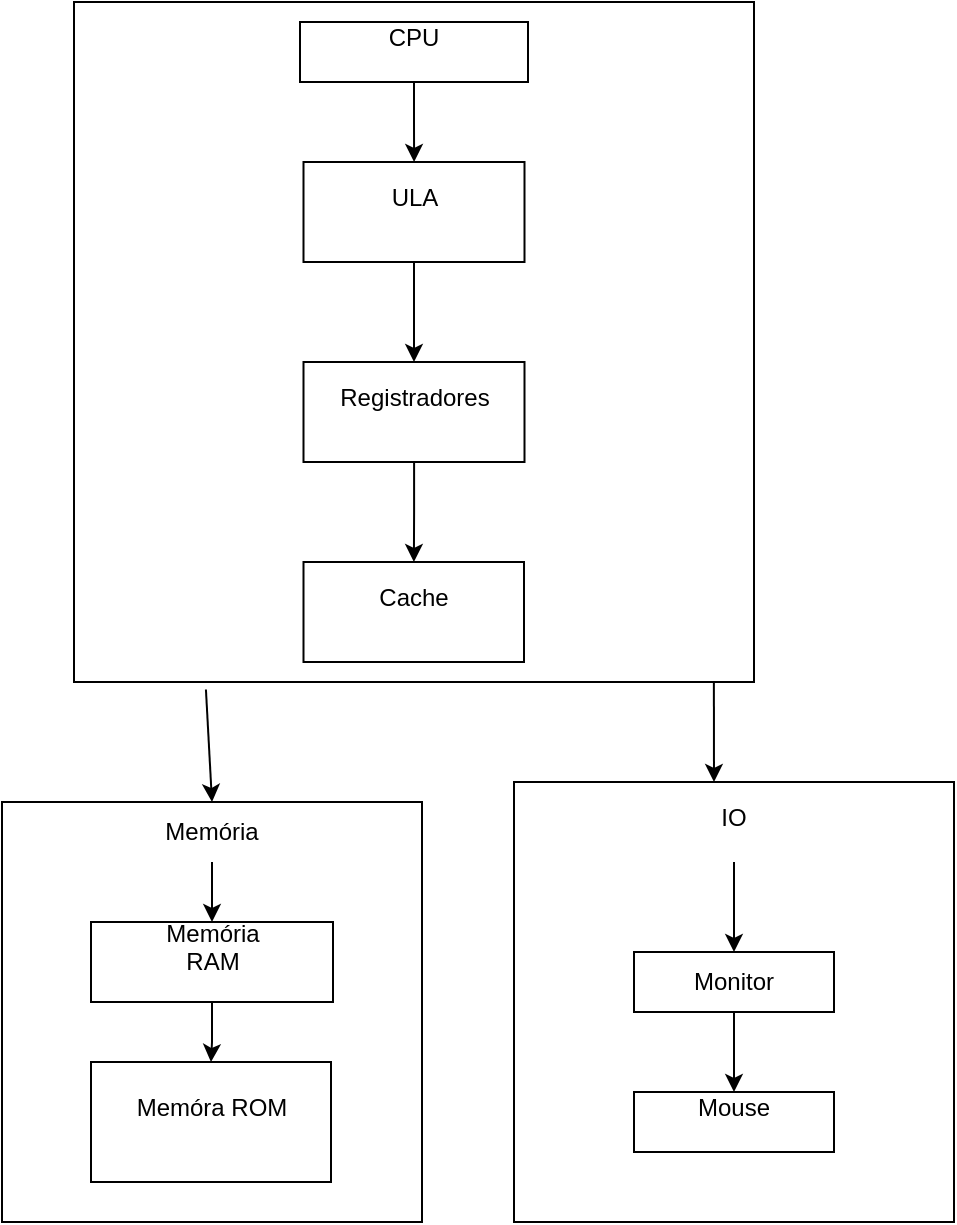 <mxfile version="24.4.8" type="device">
  <diagram id="Lrqs13z_LA0JQ3wVQ034" name="Página-1">
    <mxGraphModel dx="1500" dy="746" grid="1" gridSize="10" guides="1" tooltips="1" connect="1" arrows="1" fold="1" page="1" pageScale="1" pageWidth="827" pageHeight="1169" math="0" shadow="0">
      <root>
        <mxCell id="0" />
        <mxCell id="1" parent="0" />
        <mxCell id="9VfaMMvnSHZSuW2f2SRa-2" value="" style="whiteSpace=wrap;html=1;aspect=fixed;" vertex="1" parent="1">
          <mxGeometry x="240" y="80" width="340" height="340" as="geometry" />
        </mxCell>
        <mxCell id="9VfaMMvnSHZSuW2f2SRa-6" value="" style="edgeStyle=orthogonalEdgeStyle;rounded=0;orthogonalLoop=1;jettySize=auto;html=1;" edge="1" parent="1" source="9VfaMMvnSHZSuW2f2SRa-4" target="9VfaMMvnSHZSuW2f2SRa-5">
          <mxGeometry relative="1" as="geometry" />
        </mxCell>
        <mxCell id="9VfaMMvnSHZSuW2f2SRa-4" value="CPU&lt;div&gt;&lt;br&gt;&lt;/div&gt;" style="rounded=0;whiteSpace=wrap;html=1;" vertex="1" parent="1">
          <mxGeometry x="353" y="90" width="114" height="30" as="geometry" />
        </mxCell>
        <mxCell id="9VfaMMvnSHZSuW2f2SRa-9" value="" style="edgeStyle=orthogonalEdgeStyle;rounded=0;orthogonalLoop=1;jettySize=auto;html=1;" edge="1" parent="1" source="9VfaMMvnSHZSuW2f2SRa-5" target="9VfaMMvnSHZSuW2f2SRa-8">
          <mxGeometry relative="1" as="geometry" />
        </mxCell>
        <mxCell id="9VfaMMvnSHZSuW2f2SRa-5" value="ULA&lt;div&gt;&lt;br&gt;&lt;/div&gt;" style="whiteSpace=wrap;html=1;rounded=0;" vertex="1" parent="1">
          <mxGeometry x="354.75" y="160" width="110.5" height="50" as="geometry" />
        </mxCell>
        <mxCell id="9VfaMMvnSHZSuW2f2SRa-11" value="" style="edgeStyle=orthogonalEdgeStyle;rounded=0;orthogonalLoop=1;jettySize=auto;html=1;" edge="1" parent="1" source="9VfaMMvnSHZSuW2f2SRa-8" target="9VfaMMvnSHZSuW2f2SRa-10">
          <mxGeometry relative="1" as="geometry" />
        </mxCell>
        <mxCell id="9VfaMMvnSHZSuW2f2SRa-8" value="&lt;div&gt;Registradores&lt;/div&gt;&lt;div&gt;&lt;br&gt;&lt;/div&gt;" style="whiteSpace=wrap;html=1;rounded=0;" vertex="1" parent="1">
          <mxGeometry x="354.75" y="260" width="110.5" height="50" as="geometry" />
        </mxCell>
        <mxCell id="9VfaMMvnSHZSuW2f2SRa-10" value="&lt;div&gt;Cache&lt;/div&gt;&lt;div&gt;&lt;br&gt;&lt;/div&gt;" style="whiteSpace=wrap;html=1;rounded=0;" vertex="1" parent="1">
          <mxGeometry x="354.75" y="360" width="110.25" height="50" as="geometry" />
        </mxCell>
        <mxCell id="9VfaMMvnSHZSuW2f2SRa-12" value="" style="endArrow=classic;html=1;rounded=0;exitX=0.194;exitY=1.011;exitDx=0;exitDy=0;exitPerimeter=0;entryX=0.5;entryY=0;entryDx=0;entryDy=0;" edge="1" parent="1" source="9VfaMMvnSHZSuW2f2SRa-2" target="9VfaMMvnSHZSuW2f2SRa-22">
          <mxGeometry relative="1" as="geometry">
            <mxPoint x="440" y="480" as="sourcePoint" />
            <mxPoint x="310" y="470" as="targetPoint" />
          </mxGeometry>
        </mxCell>
        <mxCell id="9VfaMMvnSHZSuW2f2SRa-21" value="" style="whiteSpace=wrap;html=1;aspect=fixed;" vertex="1" parent="1">
          <mxGeometry x="204" y="480" width="210" height="210" as="geometry" />
        </mxCell>
        <mxCell id="9VfaMMvnSHZSuW2f2SRa-24" value="" style="edgeStyle=orthogonalEdgeStyle;rounded=0;orthogonalLoop=1;jettySize=auto;html=1;" edge="1" parent="1" source="9VfaMMvnSHZSuW2f2SRa-22" target="9VfaMMvnSHZSuW2f2SRa-23">
          <mxGeometry relative="1" as="geometry">
            <Array as="points">
              <mxPoint x="309" y="510" />
              <mxPoint x="309" y="510" />
            </Array>
          </mxGeometry>
        </mxCell>
        <mxCell id="9VfaMMvnSHZSuW2f2SRa-22" value="Me&lt;span style=&quot;background-color: initial;&quot;&gt;mória&lt;/span&gt;" style="text;html=1;align=center;verticalAlign=middle;whiteSpace=wrap;rounded=0;" vertex="1" parent="1">
          <mxGeometry x="279" y="480" width="60" height="30" as="geometry" />
        </mxCell>
        <mxCell id="9VfaMMvnSHZSuW2f2SRa-26" value="" style="edgeStyle=orthogonalEdgeStyle;rounded=0;orthogonalLoop=1;jettySize=auto;html=1;" edge="1" parent="1" source="9VfaMMvnSHZSuW2f2SRa-23" target="9VfaMMvnSHZSuW2f2SRa-25">
          <mxGeometry relative="1" as="geometry" />
        </mxCell>
        <mxCell id="9VfaMMvnSHZSuW2f2SRa-23" value="Memória&lt;div&gt;RAM&lt;/div&gt;&lt;div&gt;&lt;br&gt;&lt;/div&gt;" style="whiteSpace=wrap;html=1;" vertex="1" parent="1">
          <mxGeometry x="248.5" y="540" width="121" height="40" as="geometry" />
        </mxCell>
        <mxCell id="9VfaMMvnSHZSuW2f2SRa-25" value="Memóra ROM&lt;div&gt;&lt;br&gt;&lt;/div&gt;" style="whiteSpace=wrap;html=1;" vertex="1" parent="1">
          <mxGeometry x="248.5" y="610" width="120" height="60" as="geometry" />
        </mxCell>
        <mxCell id="9VfaMMvnSHZSuW2f2SRa-27" value="" style="endArrow=classic;html=1;rounded=0;exitX=0.941;exitY=1;exitDx=0;exitDy=0;exitPerimeter=0;" edge="1" parent="1" source="9VfaMMvnSHZSuW2f2SRa-2">
          <mxGeometry width="50" height="50" relative="1" as="geometry">
            <mxPoint x="565" y="390" as="sourcePoint" />
            <mxPoint x="560" y="470" as="targetPoint" />
          </mxGeometry>
        </mxCell>
        <mxCell id="9VfaMMvnSHZSuW2f2SRa-28" value="" style="whiteSpace=wrap;html=1;aspect=fixed;" vertex="1" parent="1">
          <mxGeometry x="460" y="470" width="220" height="220" as="geometry" />
        </mxCell>
        <mxCell id="9VfaMMvnSHZSuW2f2SRa-34" value="" style="edgeStyle=orthogonalEdgeStyle;rounded=0;orthogonalLoop=1;jettySize=auto;html=1;" edge="1" parent="1" source="9VfaMMvnSHZSuW2f2SRa-29" target="9VfaMMvnSHZSuW2f2SRa-30">
          <mxGeometry relative="1" as="geometry" />
        </mxCell>
        <mxCell id="9VfaMMvnSHZSuW2f2SRa-29" value="IO&lt;div&gt;&lt;br&gt;&lt;/div&gt;" style="text;html=1;align=center;verticalAlign=middle;whiteSpace=wrap;rounded=0;" vertex="1" parent="1">
          <mxGeometry x="540" y="480" width="60" height="30" as="geometry" />
        </mxCell>
        <mxCell id="9VfaMMvnSHZSuW2f2SRa-36" value="" style="edgeStyle=orthogonalEdgeStyle;rounded=0;orthogonalLoop=1;jettySize=auto;html=1;" edge="1" parent="1" source="9VfaMMvnSHZSuW2f2SRa-30" target="9VfaMMvnSHZSuW2f2SRa-35">
          <mxGeometry relative="1" as="geometry" />
        </mxCell>
        <mxCell id="9VfaMMvnSHZSuW2f2SRa-30" value="&lt;div&gt;&lt;br&gt;&lt;/div&gt;Monitor&lt;div&gt;&lt;br&gt;&lt;/div&gt;" style="whiteSpace=wrap;html=1;" vertex="1" parent="1">
          <mxGeometry x="520" y="555" width="100" height="30" as="geometry" />
        </mxCell>
        <mxCell id="9VfaMMvnSHZSuW2f2SRa-35" value="&lt;div&gt;Mouse&lt;/div&gt;&lt;div&gt;&lt;br&gt;&lt;/div&gt;" style="whiteSpace=wrap;html=1;" vertex="1" parent="1">
          <mxGeometry x="520" y="625" width="100" height="30" as="geometry" />
        </mxCell>
      </root>
    </mxGraphModel>
  </diagram>
</mxfile>
